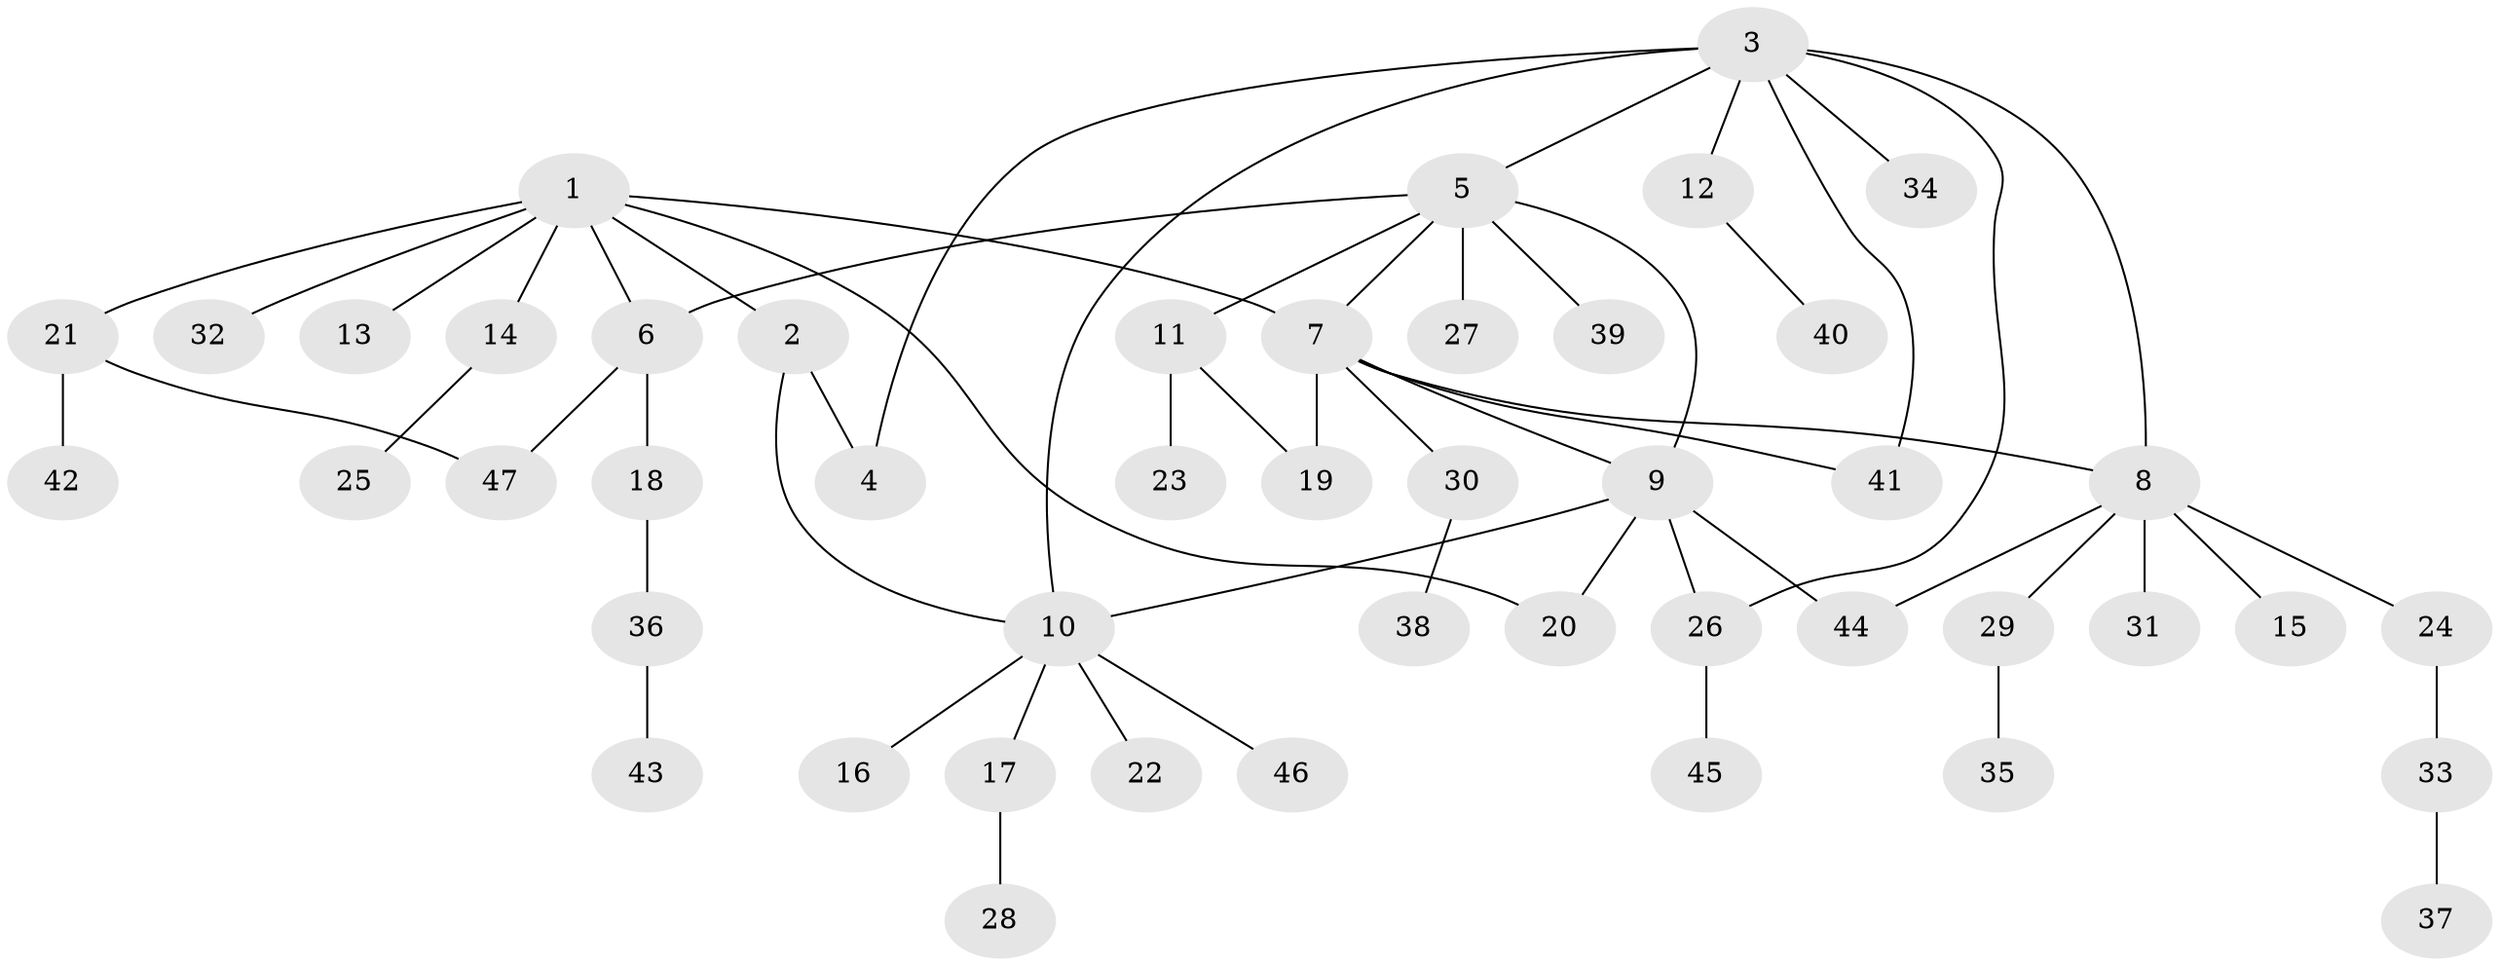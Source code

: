 // Generated by graph-tools (version 1.1) at 2025/02/03/09/25 03:02:41]
// undirected, 47 vertices, 58 edges
graph export_dot {
graph [start="1"]
  node [color=gray90,style=filled];
  1;
  2;
  3;
  4;
  5;
  6;
  7;
  8;
  9;
  10;
  11;
  12;
  13;
  14;
  15;
  16;
  17;
  18;
  19;
  20;
  21;
  22;
  23;
  24;
  25;
  26;
  27;
  28;
  29;
  30;
  31;
  32;
  33;
  34;
  35;
  36;
  37;
  38;
  39;
  40;
  41;
  42;
  43;
  44;
  45;
  46;
  47;
  1 -- 2;
  1 -- 6;
  1 -- 7;
  1 -- 13;
  1 -- 14;
  1 -- 20;
  1 -- 21;
  1 -- 32;
  2 -- 4;
  2 -- 10;
  3 -- 4;
  3 -- 5;
  3 -- 8;
  3 -- 10;
  3 -- 12;
  3 -- 26;
  3 -- 34;
  3 -- 41;
  5 -- 6;
  5 -- 7;
  5 -- 9;
  5 -- 11;
  5 -- 27;
  5 -- 39;
  6 -- 18;
  6 -- 47;
  7 -- 8;
  7 -- 9;
  7 -- 19;
  7 -- 30;
  7 -- 41;
  8 -- 15;
  8 -- 24;
  8 -- 29;
  8 -- 31;
  8 -- 44;
  9 -- 10;
  9 -- 20;
  9 -- 26;
  9 -- 44;
  10 -- 16;
  10 -- 17;
  10 -- 22;
  10 -- 46;
  11 -- 19;
  11 -- 23;
  12 -- 40;
  14 -- 25;
  17 -- 28;
  18 -- 36;
  21 -- 42;
  21 -- 47;
  24 -- 33;
  26 -- 45;
  29 -- 35;
  30 -- 38;
  33 -- 37;
  36 -- 43;
}
